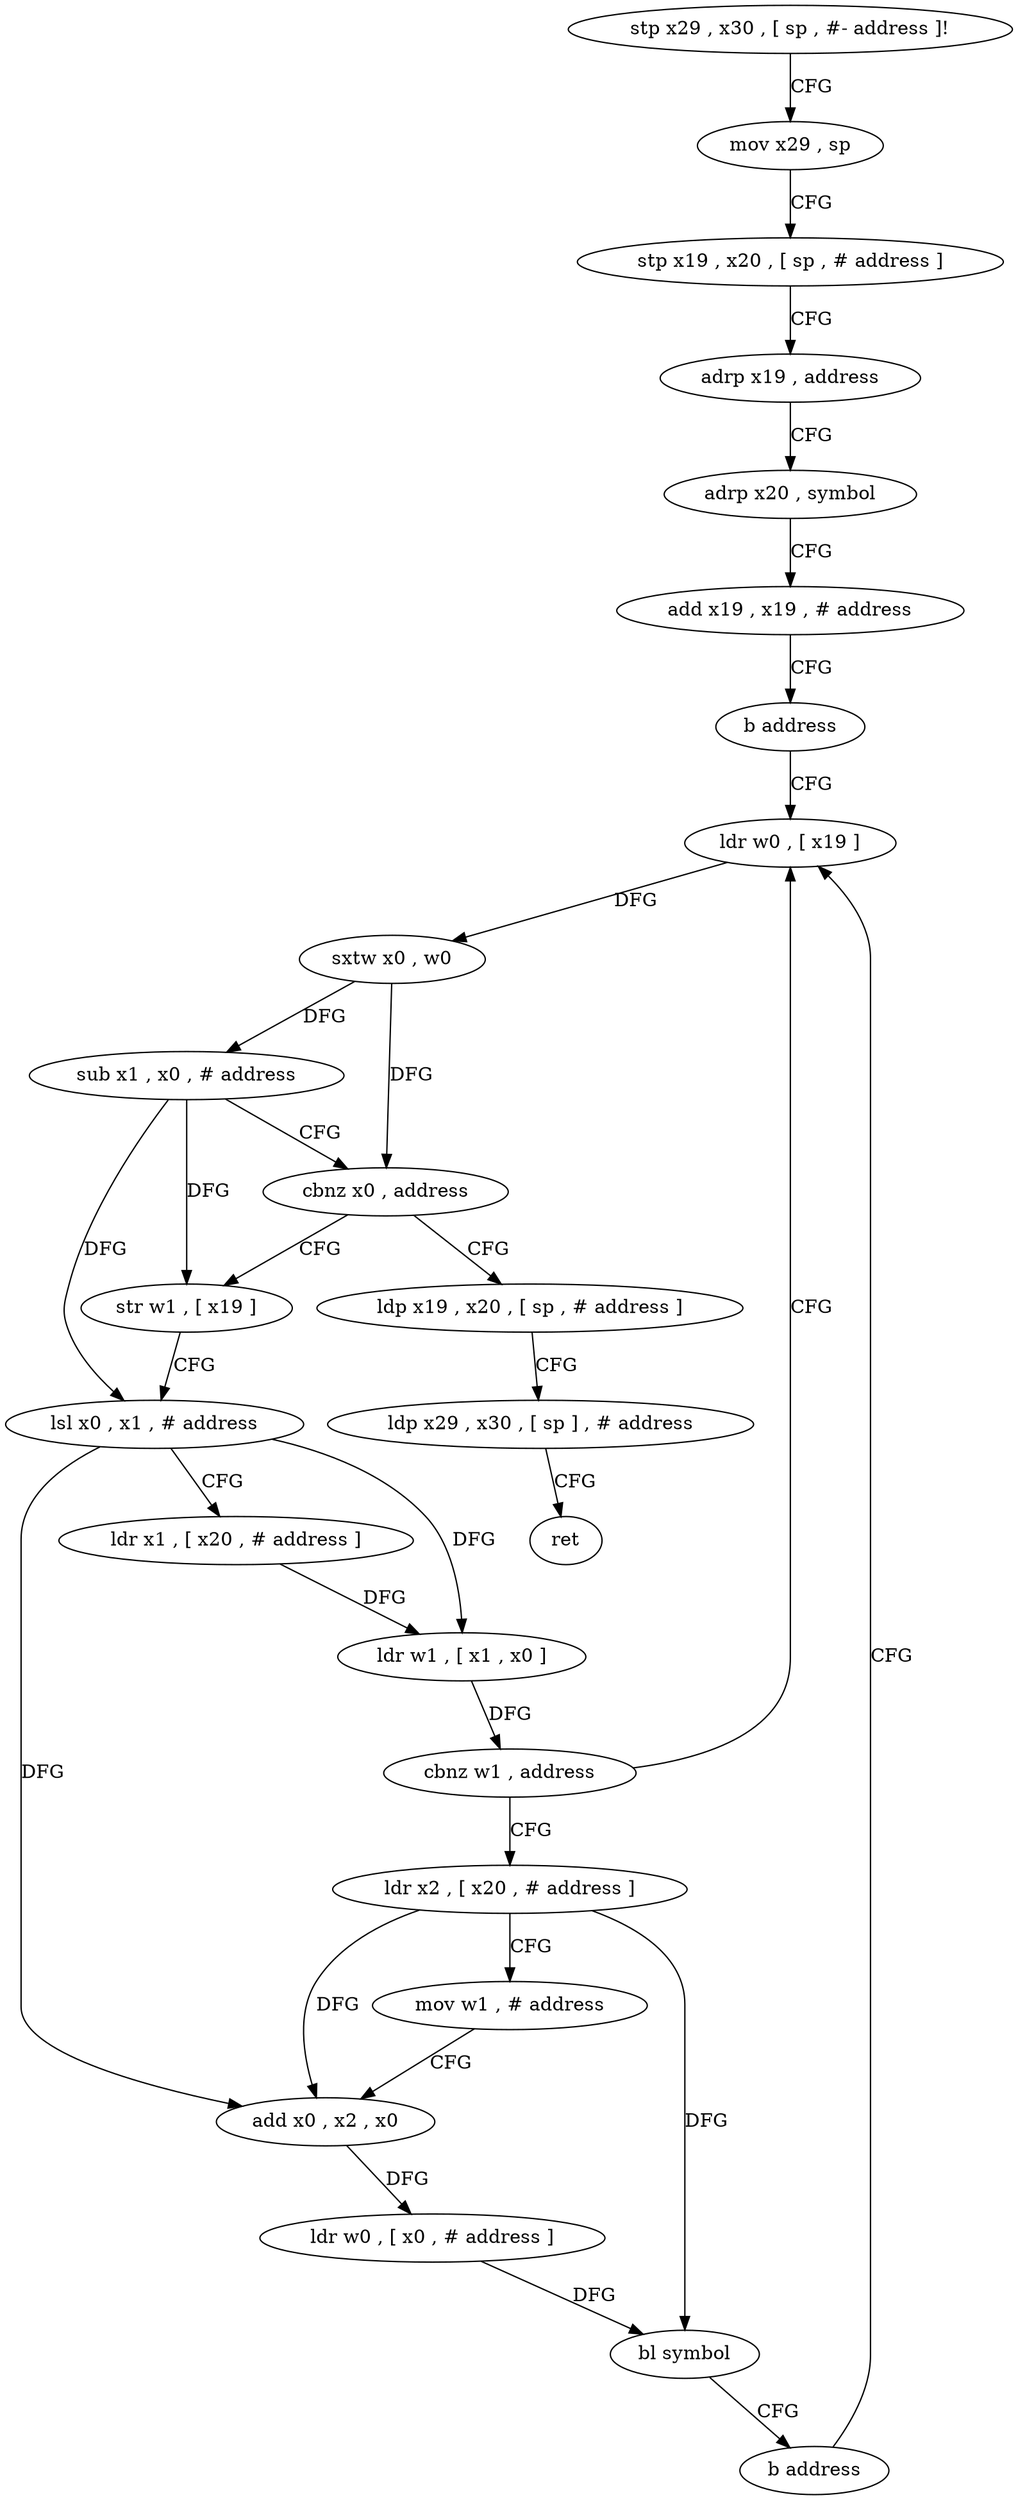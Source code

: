 digraph "func" {
"267712" [label = "stp x29 , x30 , [ sp , #- address ]!" ]
"267716" [label = "mov x29 , sp" ]
"267720" [label = "stp x19 , x20 , [ sp , # address ]" ]
"267724" [label = "adrp x19 , address" ]
"267728" [label = "adrp x20 , symbol" ]
"267732" [label = "add x19 , x19 , # address" ]
"267736" [label = "b address" ]
"267764" [label = "ldr w0 , [ x19 ]" ]
"267768" [label = "sxtw x0 , w0" ]
"267772" [label = "sub x1 , x0 , # address" ]
"267776" [label = "cbnz x0 , address" ]
"267744" [label = "str w1 , [ x19 ]" ]
"267780" [label = "ldp x19 , x20 , [ sp , # address ]" ]
"267748" [label = "lsl x0 , x1 , # address" ]
"267752" [label = "ldr x1 , [ x20 , # address ]" ]
"267756" [label = "ldr w1 , [ x1 , x0 ]" ]
"267760" [label = "cbnz w1 , address" ]
"267792" [label = "ldr x2 , [ x20 , # address ]" ]
"267784" [label = "ldp x29 , x30 , [ sp ] , # address" ]
"267788" [label = "ret" ]
"267796" [label = "mov w1 , # address" ]
"267800" [label = "add x0 , x2 , x0" ]
"267804" [label = "ldr w0 , [ x0 , # address ]" ]
"267808" [label = "bl symbol" ]
"267812" [label = "b address" ]
"267712" -> "267716" [ label = "CFG" ]
"267716" -> "267720" [ label = "CFG" ]
"267720" -> "267724" [ label = "CFG" ]
"267724" -> "267728" [ label = "CFG" ]
"267728" -> "267732" [ label = "CFG" ]
"267732" -> "267736" [ label = "CFG" ]
"267736" -> "267764" [ label = "CFG" ]
"267764" -> "267768" [ label = "DFG" ]
"267768" -> "267772" [ label = "DFG" ]
"267768" -> "267776" [ label = "DFG" ]
"267772" -> "267776" [ label = "CFG" ]
"267772" -> "267744" [ label = "DFG" ]
"267772" -> "267748" [ label = "DFG" ]
"267776" -> "267744" [ label = "CFG" ]
"267776" -> "267780" [ label = "CFG" ]
"267744" -> "267748" [ label = "CFG" ]
"267780" -> "267784" [ label = "CFG" ]
"267748" -> "267752" [ label = "CFG" ]
"267748" -> "267756" [ label = "DFG" ]
"267748" -> "267800" [ label = "DFG" ]
"267752" -> "267756" [ label = "DFG" ]
"267756" -> "267760" [ label = "DFG" ]
"267760" -> "267792" [ label = "CFG" ]
"267760" -> "267764" [ label = "CFG" ]
"267792" -> "267796" [ label = "CFG" ]
"267792" -> "267800" [ label = "DFG" ]
"267792" -> "267808" [ label = "DFG" ]
"267784" -> "267788" [ label = "CFG" ]
"267796" -> "267800" [ label = "CFG" ]
"267800" -> "267804" [ label = "DFG" ]
"267804" -> "267808" [ label = "DFG" ]
"267808" -> "267812" [ label = "CFG" ]
"267812" -> "267764" [ label = "CFG" ]
}
